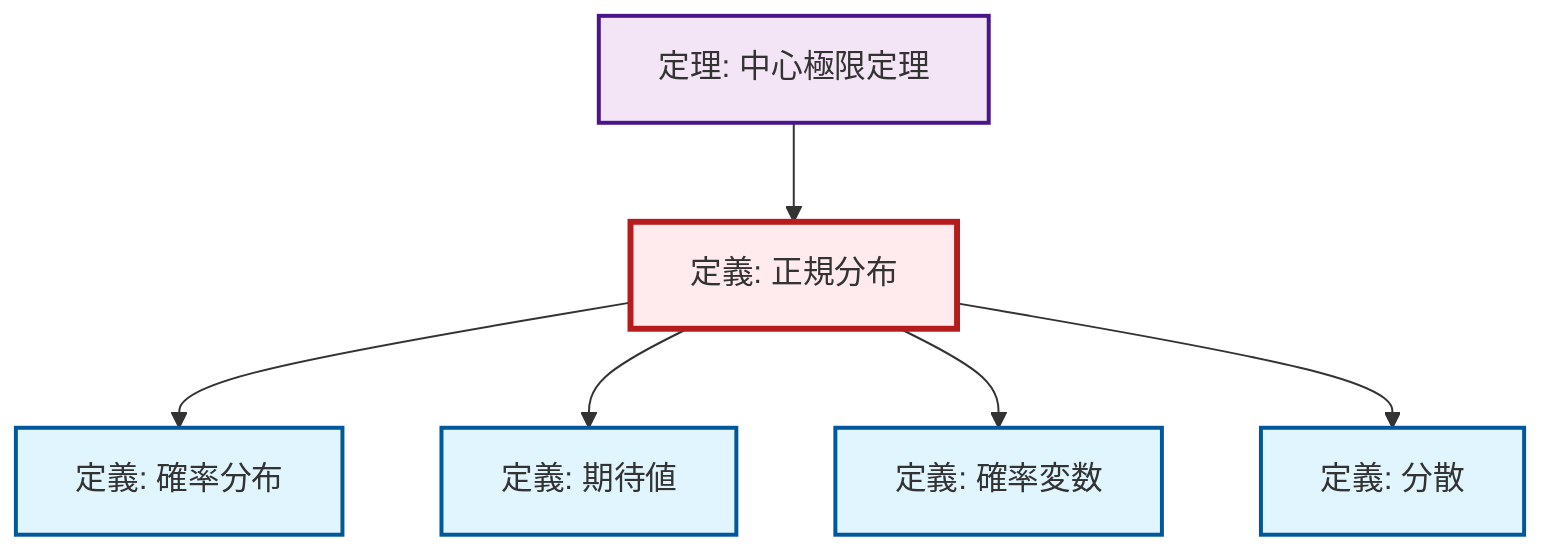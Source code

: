 graph TD
    classDef definition fill:#e1f5fe,stroke:#01579b,stroke-width:2px
    classDef theorem fill:#f3e5f5,stroke:#4a148c,stroke-width:2px
    classDef axiom fill:#fff3e0,stroke:#e65100,stroke-width:2px
    classDef example fill:#e8f5e9,stroke:#1b5e20,stroke-width:2px
    classDef current fill:#ffebee,stroke:#b71c1c,stroke-width:3px
    def-variance["定義: 分散"]:::definition
    def-random-variable["定義: 確率変数"]:::definition
    def-normal-distribution["定義: 正規分布"]:::definition
    thm-central-limit["定理: 中心極限定理"]:::theorem
    def-probability-distribution["定義: 確率分布"]:::definition
    def-expectation["定義: 期待値"]:::definition
    def-normal-distribution --> def-probability-distribution
    def-normal-distribution --> def-expectation
    def-normal-distribution --> def-random-variable
    def-normal-distribution --> def-variance
    thm-central-limit --> def-normal-distribution
    class def-normal-distribution current